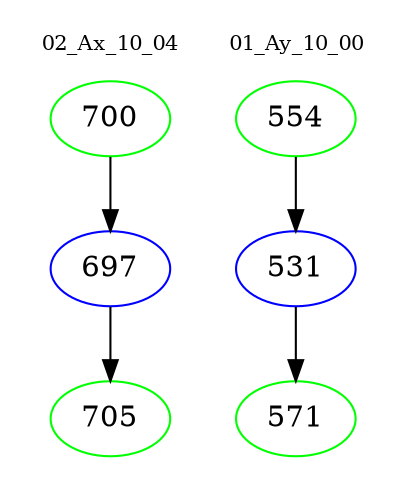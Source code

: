 digraph{
subgraph cluster_0 {
color = white
label = "02_Ax_10_04";
fontsize=10;
T0_700 [label="700", color="green"]
T0_700 -> T0_697 [color="black"]
T0_697 [label="697", color="blue"]
T0_697 -> T0_705 [color="black"]
T0_705 [label="705", color="green"]
}
subgraph cluster_1 {
color = white
label = "01_Ay_10_00";
fontsize=10;
T1_554 [label="554", color="green"]
T1_554 -> T1_531 [color="black"]
T1_531 [label="531", color="blue"]
T1_531 -> T1_571 [color="black"]
T1_571 [label="571", color="green"]
}
}
